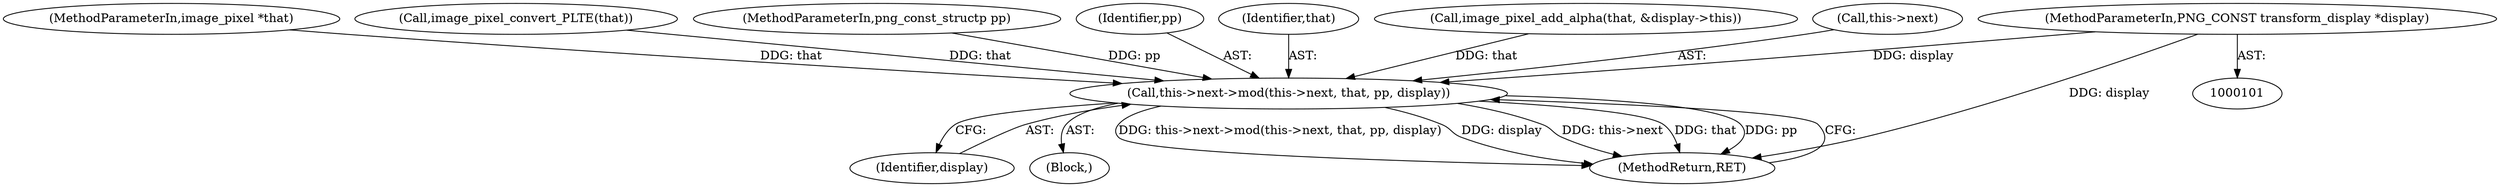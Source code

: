 digraph "0_Android_9d4853418ab2f754c2b63e091c29c5529b8b86ca_61@pointer" {
"1000105" [label="(MethodParameterIn,PNG_CONST transform_display *display)"];
"1000140" [label="(Call,this->next->mod(this->next, that, pp, display))"];
"1000103" [label="(MethodParameterIn,image_pixel *that)"];
"1000146" [label="(Identifier,display)"];
"1000113" [label="(Call,image_pixel_convert_PLTE(that))"];
"1000104" [label="(MethodParameterIn,png_const_structp pp)"];
"1000145" [label="(Identifier,pp)"];
"1000140" [label="(Call,this->next->mod(this->next, that, pp, display))"];
"1000106" [label="(Block,)"];
"1000144" [label="(Identifier,that)"];
"1000119" [label="(Call,image_pixel_add_alpha(that, &display->this))"];
"1000105" [label="(MethodParameterIn,PNG_CONST transform_display *display)"];
"1000141" [label="(Call,this->next)"];
"1000147" [label="(MethodReturn,RET)"];
"1000105" -> "1000101"  [label="AST: "];
"1000105" -> "1000147"  [label="DDG: display"];
"1000105" -> "1000140"  [label="DDG: display"];
"1000140" -> "1000106"  [label="AST: "];
"1000140" -> "1000146"  [label="CFG: "];
"1000141" -> "1000140"  [label="AST: "];
"1000144" -> "1000140"  [label="AST: "];
"1000145" -> "1000140"  [label="AST: "];
"1000146" -> "1000140"  [label="AST: "];
"1000147" -> "1000140"  [label="CFG: "];
"1000140" -> "1000147"  [label="DDG: this->next->mod(this->next, that, pp, display)"];
"1000140" -> "1000147"  [label="DDG: display"];
"1000140" -> "1000147"  [label="DDG: this->next"];
"1000140" -> "1000147"  [label="DDG: that"];
"1000140" -> "1000147"  [label="DDG: pp"];
"1000113" -> "1000140"  [label="DDG: that"];
"1000119" -> "1000140"  [label="DDG: that"];
"1000103" -> "1000140"  [label="DDG: that"];
"1000104" -> "1000140"  [label="DDG: pp"];
}
